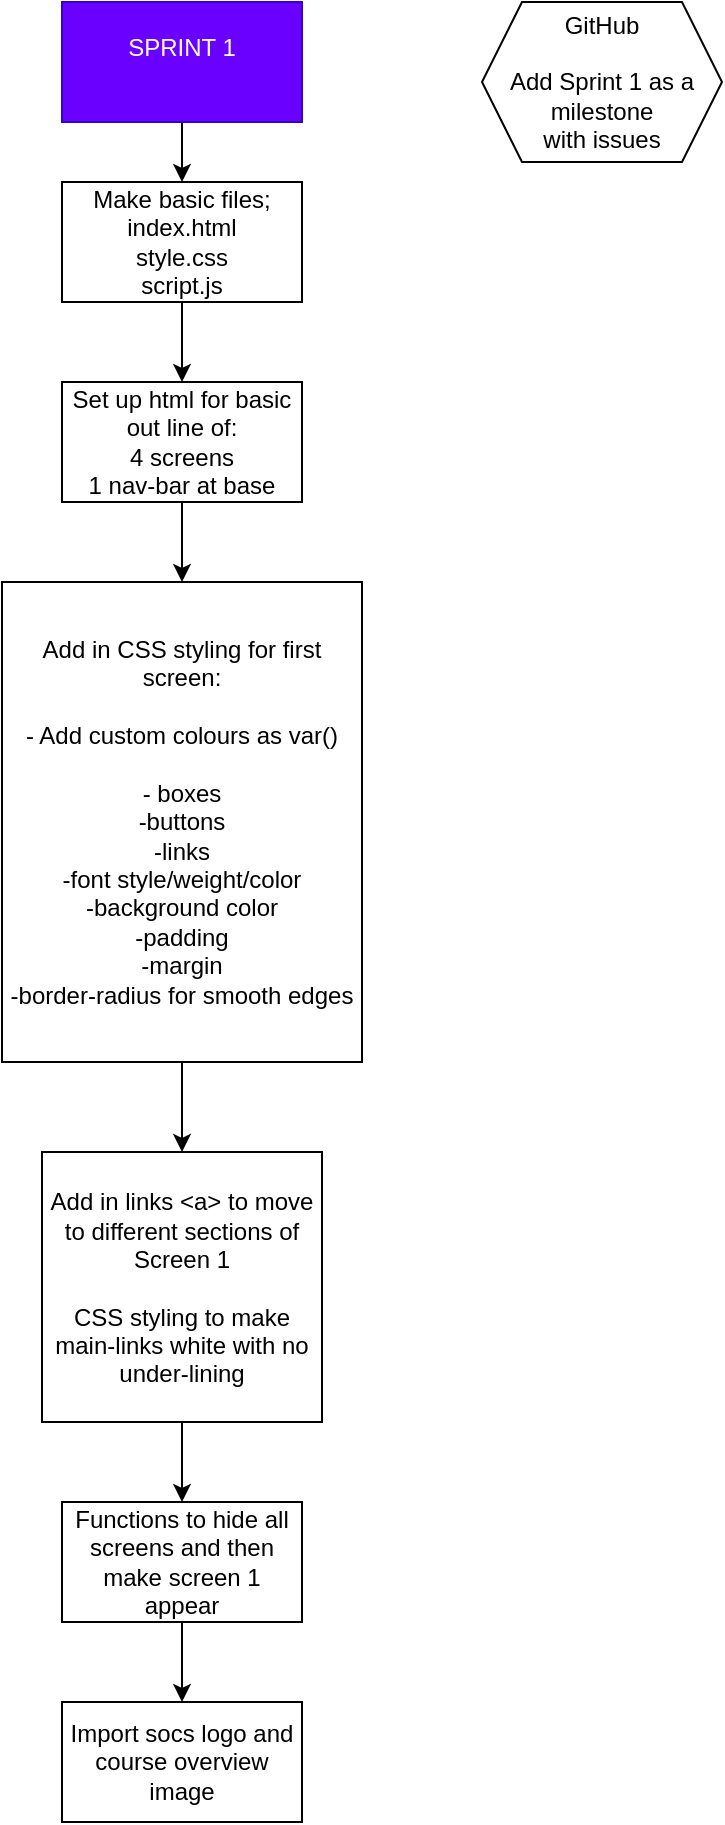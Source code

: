<mxfile>
    <diagram id="qu6RDYhAJEcuWV4elglb" name="Page-1">
        <mxGraphModel dx="816" dy="582" grid="1" gridSize="10" guides="1" tooltips="1" connect="1" arrows="1" fold="1" page="1" pageScale="1" pageWidth="827" pageHeight="1169" math="0" shadow="0">
            <root>
                <mxCell id="0"/>
                <mxCell id="1" parent="0"/>
                <mxCell id="4" value="" style="edgeStyle=none;html=1;" parent="1" source="2" target="3" edge="1">
                    <mxGeometry relative="1" as="geometry"/>
                </mxCell>
                <mxCell id="2" value="SPRINT 1&lt;br&gt;&amp;nbsp;" style="rounded=0;whiteSpace=wrap;html=1;fillColor=#6a00ff;fontColor=#ffffff;strokeColor=#3700CC;" parent="1" vertex="1">
                    <mxGeometry x="340" y="10" width="120" height="60" as="geometry"/>
                </mxCell>
                <mxCell id="9" style="edgeStyle=none;html=1;entryX=0.5;entryY=0;entryDx=0;entryDy=0;" parent="1" source="3" target="5" edge="1">
                    <mxGeometry relative="1" as="geometry"/>
                </mxCell>
                <mxCell id="3" value="Make basic files;&lt;br&gt;index.html&lt;br&gt;style.css&lt;br&gt;script.js" style="rounded=0;whiteSpace=wrap;html=1;" parent="1" vertex="1">
                    <mxGeometry x="340" y="100" width="120" height="60" as="geometry"/>
                </mxCell>
                <mxCell id="11" value="" style="edgeStyle=none;html=1;" parent="1" source="5" target="10" edge="1">
                    <mxGeometry relative="1" as="geometry"/>
                </mxCell>
                <mxCell id="5" value="Set up html for basic out line of:&lt;br&gt;4 screens&lt;br&gt;1 nav-bar at base" style="rounded=0;whiteSpace=wrap;html=1;" parent="1" vertex="1">
                    <mxGeometry x="340" y="200" width="120" height="60" as="geometry"/>
                </mxCell>
                <mxCell id="18" value="" style="edgeStyle=none;html=1;" parent="1" source="10" edge="1">
                    <mxGeometry relative="1" as="geometry">
                        <mxPoint x="405" y="430" as="targetPoint"/>
                    </mxGeometry>
                </mxCell>
                <mxCell id="20" value="" style="edgeStyle=none;html=1;" edge="1" parent="1" source="10" target="19">
                    <mxGeometry relative="1" as="geometry"/>
                </mxCell>
                <mxCell id="10" value="Add in CSS styling for first screen:&lt;br&gt;&lt;br&gt;- Add custom colours as var()&lt;br&gt;&lt;br&gt;- boxes&lt;br&gt;-buttons&lt;br&gt;-links&lt;br&gt;-font style/weight/color&lt;br&gt;-background color&lt;br&gt;-padding&lt;br&gt;-margin&lt;br&gt;-border-radius for smooth edges" style="whiteSpace=wrap;html=1;rounded=0;" parent="1" vertex="1">
                    <mxGeometry x="310" y="300" width="180" height="240" as="geometry"/>
                </mxCell>
                <mxCell id="15" value="GitHub&lt;br&gt;&lt;br&gt;Add Sprint 1 as a milestone&lt;br&gt;with issues" style="shape=hexagon;perimeter=hexagonPerimeter2;whiteSpace=wrap;html=1;fixedSize=1;" parent="1" vertex="1">
                    <mxGeometry x="550" y="10" width="120" height="80" as="geometry"/>
                </mxCell>
                <mxCell id="22" value="" style="edgeStyle=none;html=1;" edge="1" parent="1" source="19" target="21">
                    <mxGeometry relative="1" as="geometry"/>
                </mxCell>
                <mxCell id="19" value="Add in links &amp;lt;a&amp;gt; to move to different sections of Screen 1&lt;br&gt;&lt;br&gt;CSS styling to make main-links white with no under-lining" style="rounded=0;whiteSpace=wrap;html=1;" vertex="1" parent="1">
                    <mxGeometry x="330" y="585" width="140" height="135" as="geometry"/>
                </mxCell>
                <mxCell id="25" value="" style="edgeStyle=none;html=1;" edge="1" parent="1" source="21" target="24">
                    <mxGeometry relative="1" as="geometry"/>
                </mxCell>
                <mxCell id="21" value="Functions to hide all screens and then make screen 1 appear" style="rounded=0;whiteSpace=wrap;html=1;" vertex="1" parent="1">
                    <mxGeometry x="340" y="760" width="120" height="60" as="geometry"/>
                </mxCell>
                <mxCell id="24" value="Import socs logo and course overview image" style="rounded=0;whiteSpace=wrap;html=1;" vertex="1" parent="1">
                    <mxGeometry x="340" y="860" width="120" height="60" as="geometry"/>
                </mxCell>
            </root>
        </mxGraphModel>
    </diagram>
</mxfile>
